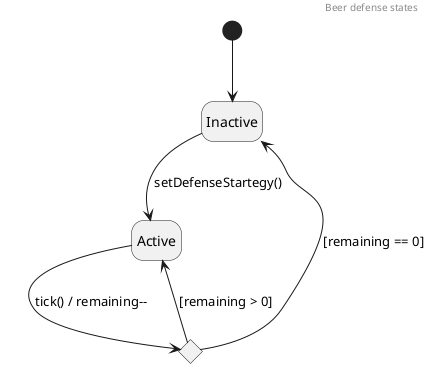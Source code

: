 @startuml BeerDefenseStates
header Beer defense states
hide empty description

[*] --> Inactive

' na itt nem tudom mi a függvény, mer ilyen nincs igazából
Inactive --> Active : setDefenseStartegy()

state c <<choice>>

Active --> c : tick() / remaining--

c --> Active : [remaining > 0]
c --> Inactive : [remaining == 0]

@enduml